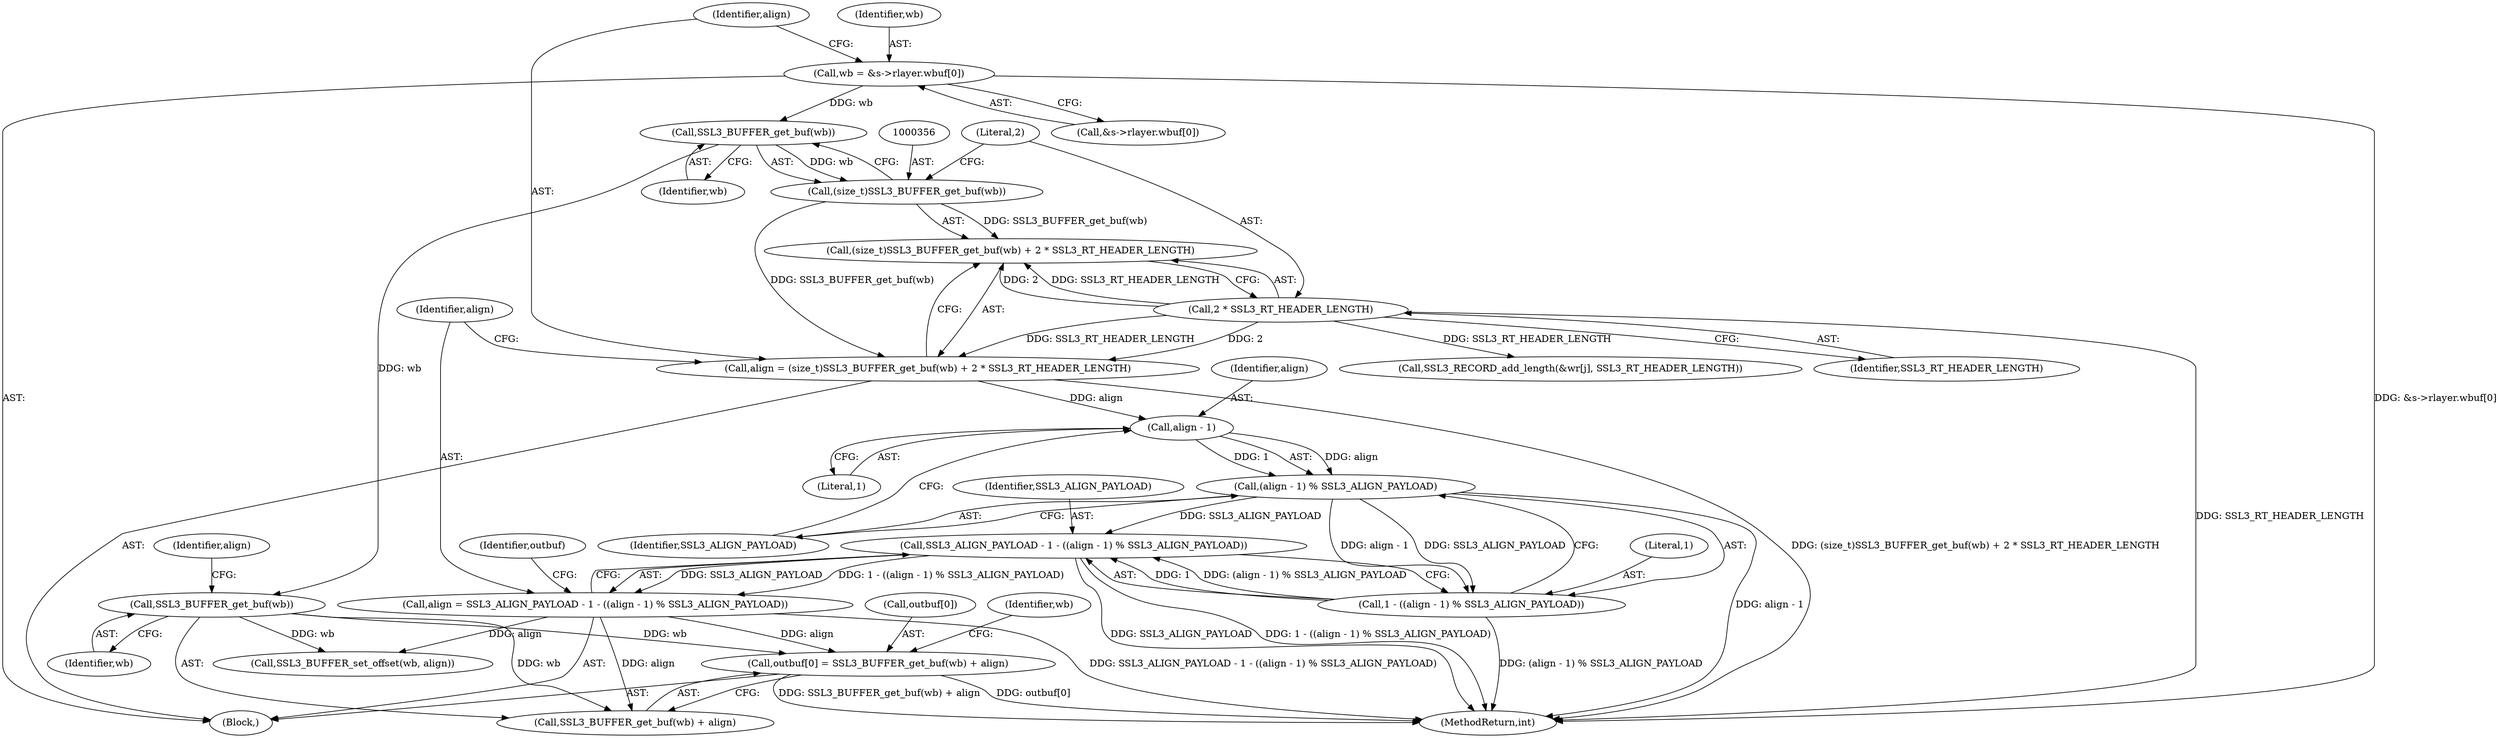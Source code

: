 digraph "0_openssl_4ad93618d26a3ea23d36ad5498ff4f59eff3a4d2@array" {
"1000373" [label="(Call,outbuf[0] = SSL3_BUFFER_get_buf(wb) + align)"];
"1000378" [label="(Call,SSL3_BUFFER_get_buf(wb))"];
"1000357" [label="(Call,SSL3_BUFFER_get_buf(wb))"];
"1000342" [label="(Call,wb = &s->rlayer.wbuf[0])"];
"1000362" [label="(Call,align = SSL3_ALIGN_PAYLOAD - 1 - ((align - 1) % SSL3_ALIGN_PAYLOAD))"];
"1000364" [label="(Call,SSL3_ALIGN_PAYLOAD - 1 - ((align - 1) % SSL3_ALIGN_PAYLOAD))"];
"1000368" [label="(Call,(align - 1) % SSL3_ALIGN_PAYLOAD)"];
"1000369" [label="(Call,align - 1)"];
"1000352" [label="(Call,align = (size_t)SSL3_BUFFER_get_buf(wb) + 2 * SSL3_RT_HEADER_LENGTH)"];
"1000355" [label="(Call,(size_t)SSL3_BUFFER_get_buf(wb))"];
"1000359" [label="(Call,2 * SSL3_RT_HEADER_LENGTH)"];
"1000366" [label="(Call,1 - ((align - 1) % SSL3_ALIGN_PAYLOAD))"];
"1000342" [label="(Call,wb = &s->rlayer.wbuf[0])"];
"1000368" [label="(Call,(align - 1) % SSL3_ALIGN_PAYLOAD)"];
"1000343" [label="(Identifier,wb)"];
"1000373" [label="(Call,outbuf[0] = SSL3_BUFFER_get_buf(wb) + align)"];
"1000833" [label="(Call,SSL3_RECORD_add_length(&wr[j], SSL3_RT_HEADER_LENGTH))"];
"1000369" [label="(Call,align - 1)"];
"1000364" [label="(Call,SSL3_ALIGN_PAYLOAD - 1 - ((align - 1) % SSL3_ALIGN_PAYLOAD))"];
"1000344" [label="(Call,&s->rlayer.wbuf[0])"];
"1000352" [label="(Call,align = (size_t)SSL3_BUFFER_get_buf(wb) + 2 * SSL3_RT_HEADER_LENGTH)"];
"1000361" [label="(Identifier,SSL3_RT_HEADER_LENGTH)"];
"1000374" [label="(Call,outbuf[0])"];
"1000357" [label="(Call,SSL3_BUFFER_get_buf(wb))"];
"1000908" [label="(MethodReturn,int)"];
"1000354" [label="(Call,(size_t)SSL3_BUFFER_get_buf(wb) + 2 * SSL3_RT_HEADER_LENGTH)"];
"1000362" [label="(Call,align = SSL3_ALIGN_PAYLOAD - 1 - ((align - 1) % SSL3_ALIGN_PAYLOAD))"];
"1000375" [label="(Identifier,outbuf)"];
"1000359" [label="(Call,2 * SSL3_RT_HEADER_LENGTH)"];
"1000370" [label="(Identifier,align)"];
"1000363" [label="(Identifier,align)"];
"1000360" [label="(Literal,2)"];
"1000355" [label="(Call,(size_t)SSL3_BUFFER_get_buf(wb))"];
"1000382" [label="(Identifier,wb)"];
"1000365" [label="(Identifier,SSL3_ALIGN_PAYLOAD)"];
"1000367" [label="(Literal,1)"];
"1000379" [label="(Identifier,wb)"];
"1000377" [label="(Call,SSL3_BUFFER_get_buf(wb) + align)"];
"1000381" [label="(Call,SSL3_BUFFER_set_offset(wb, align))"];
"1000371" [label="(Literal,1)"];
"1000378" [label="(Call,SSL3_BUFFER_get_buf(wb))"];
"1000366" [label="(Call,1 - ((align - 1) % SSL3_ALIGN_PAYLOAD))"];
"1000372" [label="(Identifier,SSL3_ALIGN_PAYLOAD)"];
"1000380" [label="(Identifier,align)"];
"1000341" [label="(Block,)"];
"1000353" [label="(Identifier,align)"];
"1000358" [label="(Identifier,wb)"];
"1000373" -> "1000341"  [label="AST: "];
"1000373" -> "1000377"  [label="CFG: "];
"1000374" -> "1000373"  [label="AST: "];
"1000377" -> "1000373"  [label="AST: "];
"1000382" -> "1000373"  [label="CFG: "];
"1000373" -> "1000908"  [label="DDG: SSL3_BUFFER_get_buf(wb) + align"];
"1000373" -> "1000908"  [label="DDG: outbuf[0]"];
"1000378" -> "1000373"  [label="DDG: wb"];
"1000362" -> "1000373"  [label="DDG: align"];
"1000378" -> "1000377"  [label="AST: "];
"1000378" -> "1000379"  [label="CFG: "];
"1000379" -> "1000378"  [label="AST: "];
"1000380" -> "1000378"  [label="CFG: "];
"1000378" -> "1000377"  [label="DDG: wb"];
"1000357" -> "1000378"  [label="DDG: wb"];
"1000378" -> "1000381"  [label="DDG: wb"];
"1000357" -> "1000355"  [label="AST: "];
"1000357" -> "1000358"  [label="CFG: "];
"1000358" -> "1000357"  [label="AST: "];
"1000355" -> "1000357"  [label="CFG: "];
"1000357" -> "1000355"  [label="DDG: wb"];
"1000342" -> "1000357"  [label="DDG: wb"];
"1000342" -> "1000341"  [label="AST: "];
"1000342" -> "1000344"  [label="CFG: "];
"1000343" -> "1000342"  [label="AST: "];
"1000344" -> "1000342"  [label="AST: "];
"1000353" -> "1000342"  [label="CFG: "];
"1000342" -> "1000908"  [label="DDG: &s->rlayer.wbuf[0]"];
"1000362" -> "1000341"  [label="AST: "];
"1000362" -> "1000364"  [label="CFG: "];
"1000363" -> "1000362"  [label="AST: "];
"1000364" -> "1000362"  [label="AST: "];
"1000375" -> "1000362"  [label="CFG: "];
"1000362" -> "1000908"  [label="DDG: SSL3_ALIGN_PAYLOAD - 1 - ((align - 1) % SSL3_ALIGN_PAYLOAD)"];
"1000364" -> "1000362"  [label="DDG: SSL3_ALIGN_PAYLOAD"];
"1000364" -> "1000362"  [label="DDG: 1 - ((align - 1) % SSL3_ALIGN_PAYLOAD)"];
"1000362" -> "1000377"  [label="DDG: align"];
"1000362" -> "1000381"  [label="DDG: align"];
"1000364" -> "1000366"  [label="CFG: "];
"1000365" -> "1000364"  [label="AST: "];
"1000366" -> "1000364"  [label="AST: "];
"1000364" -> "1000908"  [label="DDG: SSL3_ALIGN_PAYLOAD"];
"1000364" -> "1000908"  [label="DDG: 1 - ((align - 1) % SSL3_ALIGN_PAYLOAD)"];
"1000368" -> "1000364"  [label="DDG: SSL3_ALIGN_PAYLOAD"];
"1000366" -> "1000364"  [label="DDG: 1"];
"1000366" -> "1000364"  [label="DDG: (align - 1) % SSL3_ALIGN_PAYLOAD"];
"1000368" -> "1000366"  [label="AST: "];
"1000368" -> "1000372"  [label="CFG: "];
"1000369" -> "1000368"  [label="AST: "];
"1000372" -> "1000368"  [label="AST: "];
"1000366" -> "1000368"  [label="CFG: "];
"1000368" -> "1000908"  [label="DDG: align - 1"];
"1000368" -> "1000366"  [label="DDG: align - 1"];
"1000368" -> "1000366"  [label="DDG: SSL3_ALIGN_PAYLOAD"];
"1000369" -> "1000368"  [label="DDG: align"];
"1000369" -> "1000368"  [label="DDG: 1"];
"1000369" -> "1000371"  [label="CFG: "];
"1000370" -> "1000369"  [label="AST: "];
"1000371" -> "1000369"  [label="AST: "];
"1000372" -> "1000369"  [label="CFG: "];
"1000352" -> "1000369"  [label="DDG: align"];
"1000352" -> "1000341"  [label="AST: "];
"1000352" -> "1000354"  [label="CFG: "];
"1000353" -> "1000352"  [label="AST: "];
"1000354" -> "1000352"  [label="AST: "];
"1000363" -> "1000352"  [label="CFG: "];
"1000352" -> "1000908"  [label="DDG: (size_t)SSL3_BUFFER_get_buf(wb) + 2 * SSL3_RT_HEADER_LENGTH"];
"1000355" -> "1000352"  [label="DDG: SSL3_BUFFER_get_buf(wb)"];
"1000359" -> "1000352"  [label="DDG: 2"];
"1000359" -> "1000352"  [label="DDG: SSL3_RT_HEADER_LENGTH"];
"1000355" -> "1000354"  [label="AST: "];
"1000356" -> "1000355"  [label="AST: "];
"1000360" -> "1000355"  [label="CFG: "];
"1000355" -> "1000354"  [label="DDG: SSL3_BUFFER_get_buf(wb)"];
"1000359" -> "1000354"  [label="AST: "];
"1000359" -> "1000361"  [label="CFG: "];
"1000360" -> "1000359"  [label="AST: "];
"1000361" -> "1000359"  [label="AST: "];
"1000354" -> "1000359"  [label="CFG: "];
"1000359" -> "1000908"  [label="DDG: SSL3_RT_HEADER_LENGTH"];
"1000359" -> "1000354"  [label="DDG: 2"];
"1000359" -> "1000354"  [label="DDG: SSL3_RT_HEADER_LENGTH"];
"1000359" -> "1000833"  [label="DDG: SSL3_RT_HEADER_LENGTH"];
"1000367" -> "1000366"  [label="AST: "];
"1000366" -> "1000908"  [label="DDG: (align - 1) % SSL3_ALIGN_PAYLOAD"];
}

